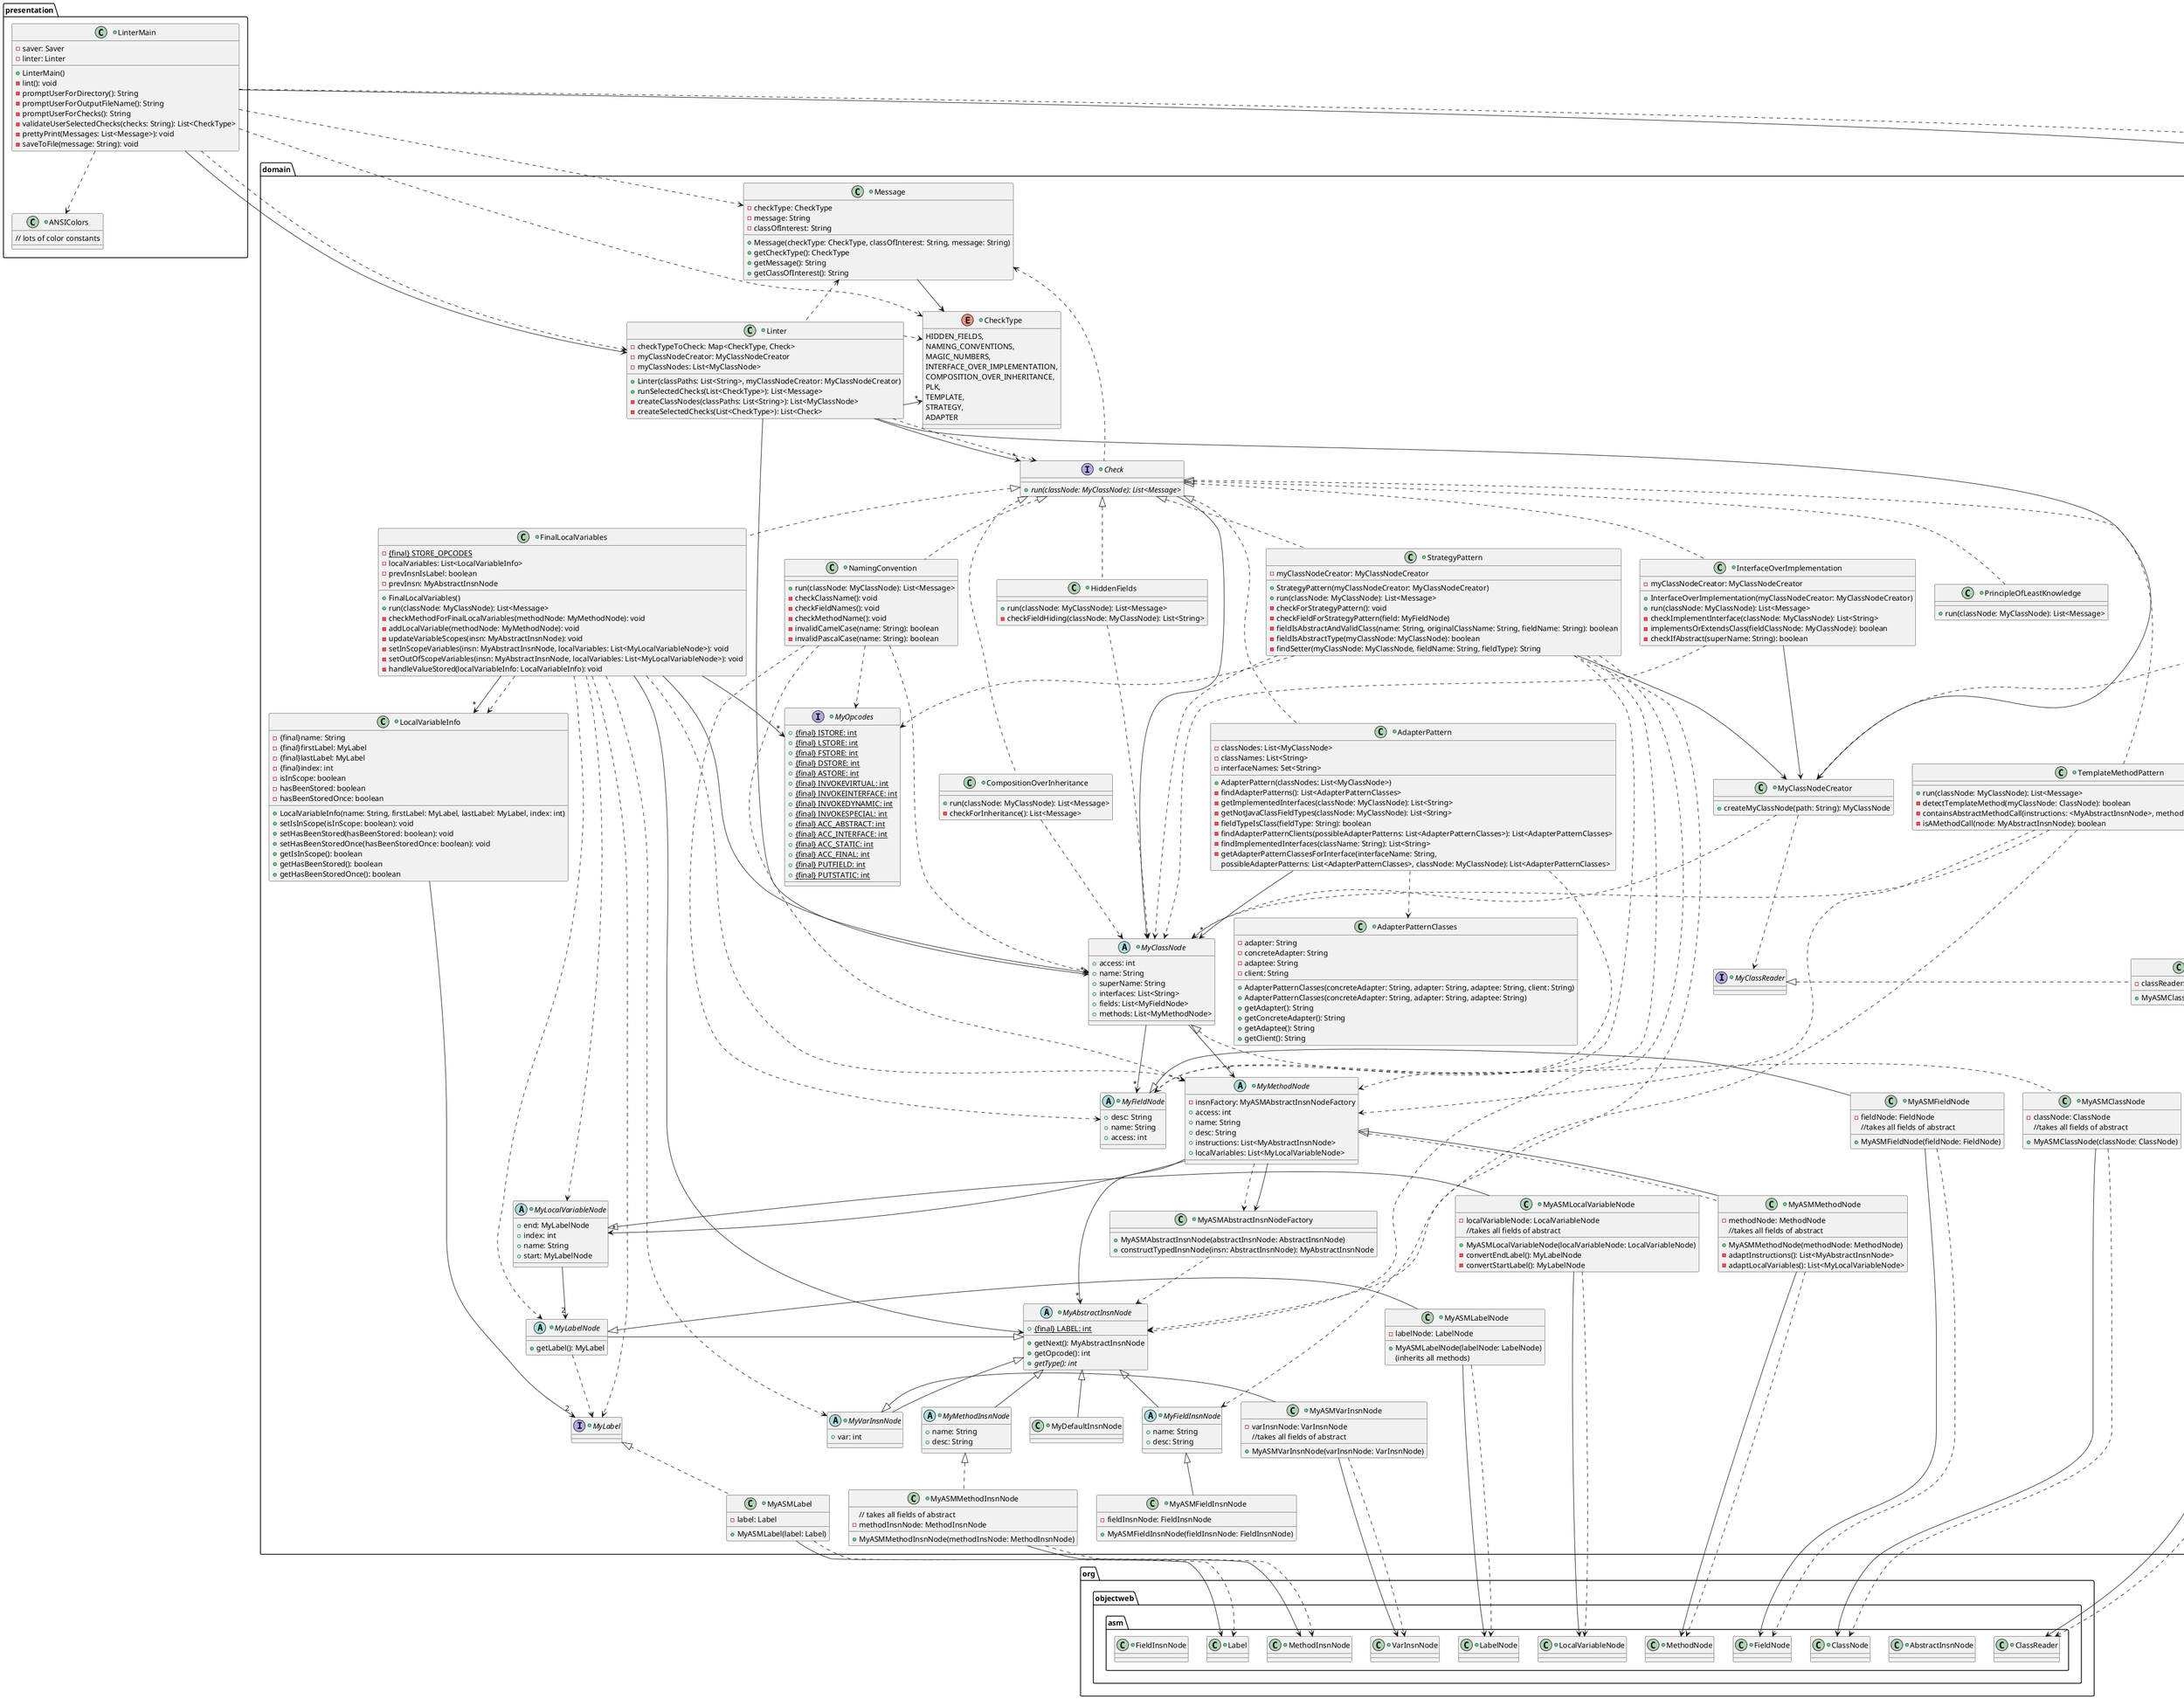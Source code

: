 @startuml
package presentation {
    +class ANSIColors {
        // lots of color constants
    }


    +class LinterMain {
        -saver: Saver
        -linter: Linter
        +LinterMain()
        -lint(): void
        -promptUserForDirectory(): String
        -promptUserForOutputFileName(): String
        -promptUserForChecks(): String
        -validateUserSelectedChecks(checks: String): List<CheckType>
        -prettyPrint(Messages: List<Message>): void
        -saveToFile(message: String): void
    }

    }

package domain {
    +class Linter {
        -checkTypeToCheck: Map<CheckType, Check>
        -myClassNodeCreator: MyClassNodeCreator
        -myClassNodes: List<MyClassNode>
        +Linter(classPaths: List<String>, myClassNodeCreator: MyClassNodeCreator)
        +runSelectedChecks(List<CheckType>): List<Message>
        -createClassNodes(classPaths: List<String>): List<MyClassNode>
        -createSelectedChecks(List<CheckType>): List<Check>
    }
    +interface Check {
        +{abstract}run(classNode: MyClassNode): List<Message>
    }

    +enum CheckType {
        HIDDEN_FIELDS,
        NAMING_CONVENTIONS,
        MAGIC_NUMBERS,
        INTERFACE_OVER_IMPLEMENTATION,
        COMPOSITION_OVER_INHERITANCE,
        PLK,
        TEMPLATE,
        STRATEGY,
        ADAPTER
    }
    +class Message {
        -checkType: CheckType
        -message: String
        -classOfInterest: String
        +Message(checkType: CheckType, classOfInterest: String, message: String)
        +getCheckType(): CheckType
        +getMessage(): String
        +getClassOfInterest(): String
    }

    +class MyClassNodeCreator {
        +createMyClassNode(path: String): MyClassNode
    }

    +class AdapterPattern {
        -classNodes: List<MyClassNode>
        -classNames: List<String>
        -interfaceNames: Set<String>

        +AdapterPattern(classNodes: List<MyClassNode>)
        -findAdapterPatterns(): List<AdapterPatternClasses>
        -getImplementedInterfaces(classNode: MyClassNode): List<String>
        -getNotJavaClassFieldTypes(classNode: MyClassNode): List<String>
        -fieldTypeIsClass(fieldType: String): boolean
        -findAdapterPatternClients(possibleAdapterPatterns: List<AdapterPatternClasses>): List<AdapterPatternClasses>
        -findImplementedInterfaces(className: String): List<String>
        -getAdapterPatternClassesForInterface(interfaceName: String,
        possibleAdapterPatterns: List<AdapterPatternClasses>, classNode: MyClassNode): List<AdapterPatternClasses>
    }

    +class AdapterPatternClasses {
        -adapter: String
        -concreteAdapter: String
        -adaptee: String
        -client: String
        +AdapterPatternClasses(concreteAdapter: String, adapter: String, adaptee: String, client: String)
        +AdapterPatternClasses(concreteAdapter: String, adapter: String, adaptee: String)
        +getAdapter(): String
        +getConcreteAdapter(): String
        +getAdaptee(): String
        +getClient(): String
    }

    +class CompositionOverInheritance{
        +run(classNode: MyClassNode): List<Message>
        -checkForInheritance(): List<Message>
    }

    +class FinalLocalVariables {
        -{static}{final} STORE_OPCODES
        -localVariables: List<LocalVariableInfo>
        -prevInsnIsLabel: boolean
        -prevInsn: MyAbstractInsnNode

        +FinalLocalVariables()
        +run(classNode: MyClassNode): List<Message>
        -checkMethodForFinalLocalVariables(methodNode: MyMethodNode): void
        -addLocalVariable(methodNode: MyMethodNode): void
        -updateVariableScopes(insn: MyAbstractInsnNode): void
        -setInScopeVariables(insn: MyAbstractInsnNode, localVariables: List<MyLocalVariableNode>): void
        -setOutOfScopeVariables(insn: MyAbstractInsnNode, localVariables: List<MyLocalVariableNode>): void
        -handleValueStored(localVariableInfo: LocalVariableInfo): void
    }

    +class HiddenFields {
        +run(classNode: MyClassNode): List<Message>
        -checkFieldHiding(classNode: MyClassNode): List<String>
    }

    +class InterfaceOverImplementation {
        -myClassNodeCreator: MyClassNodeCreator

        +InterfaceOverImplementation(myClassNodeCreator: MyClassNodeCreator)
        +run(classNode: MyClassNode): List<Message>
        -checkImplementInterface(classNode: MyClassNode): List<String>
        -implementsOrExtendsClass(fieldClassNode: MyClassNode): boolean
        -checkIfAbstract(superName: String): boolean
    }

    +class LocalVariableInfo {
        -{final}name: String
        -{final}firstLabel: MyLabel
        -{final}lastLabel: MyLabel
        -{final}index: int
        -isInScope: boolean
        -hasBeenStored: boolean
        -hasBeenStoredOnce: boolean

        +LocalVariableInfo(name: String, firstLabel: MyLabel, lastLabel: MyLabel, index: int)
        +setIsInScope(isInScope: boolean): void
        +setHasBeenStored(hasBeenStored: boolean): void
        +setHasBeenStoredOnce(hasBeenStoredOnce: boolean): void
        +getIsInScope(): boolean
        +getHasBeenStored(): boolean
        +getHasBeenStoredOnce(): boolean
    }

     +class NamingConvention {
        +run(classNode: MyClassNode): List<Message>
        -checkClassName(): void
        -checkFieldNames(): void
        -checkMethodName(): void
        -invalidCamelCase(name: String): boolean
        -invalidPascalCase(name: String): boolean
    }

    +class PrincipleOfLeastKnowledge {
        +run(classNode: MyClassNode): List<Message>
    }

    +class StrategyPattern {
        -myClassNodeCreator: MyClassNodeCreator

        +StrategyPattern(myClassNodeCreator: MyClassNodeCreator)
        +run(classNode: MyClassNode): List<Message>
        -checkForStrategyPattern(): void
        -checkFieldForStrategyPattern(field: MyFieldNode)
        -fieldIsAbstractAndValidClass(name: String, originalClassName: String, fieldName: String): boolean
        -fieldIsAbstractType(myClassNode: MyClassNode): boolean
        -findSetter(myClassNode: MyClassNode, fieldName: String, fieldType): String
    }

    +class TemplateMethodPattern{
        +run(classNode: MyClassNode): List<Message>
        -detectTemplateMethod(myClassNode: ClassNode): boolean
        -containsAbstractMethodCall(instructions: <MyAbstractInsnNode>, methods: List<MyMethodNode>): boolean
        -isAMethodCall(node: MyAbstractInsnNode): boolean
    }


    +abstract class MyAbstractInsnNode {
        +{static}{final} LABEL: int
        +getNext(): MyAbstractInsnNode
        +getOpcode(): int
        +{abstract}getType(): int

    }

    +class MyASMAbstractInsnNodeFactory{
        +MyASMAbstractInsnNode(abstractInsnNode: AbstractInsnNode)
        +constructTypedInsnNode(insn: AbstractInsnNode): MyAbstractInsnNode
      }

    +abstract class MyClassNode {
        +access: int
        +name: String
        +superName: String
        +interfaces: List<String>
        +fields: List<MyFieldNode>
        +methods: List<MyMethodNode>
    }

    +class MyASMClassNode{
        -classNode: ClassNode
        //takes all fields of abstract
        +MyASMClassNode(classNode: ClassNode)
    }

    +interface MyClassReader {
    }

    +class MyASMClassReader{
        -classReader: ClassReader

        +MyASMClassReader(classReader: ClassReader)
    }

    +abstract class MyFieldNode {
        +desc: String
        +name: String
        +access: int
    }

    +class MyASMFieldNode {
        -fieldNode: FieldNode
        //takes all fields of abstract

        +MyASMFieldNode(fieldNode: FieldNode)
    }

    +interface MyLabel {
    }

    +class MyASMLabel{
        - label: Label

        +MyASMLabel(label: Label)
    }

    +abstract class MyMethodNode {
        -insnFactory: MyASMAbstractInsnNodeFactory
        +access: int
        +name: String
        +desc: String
        +instructions: List<MyAbstractInsnNode>
        +localVariables: List<MyLocalVariableNode>
    }

    +class MyASMMethodNode{
        -methodNode: MethodNode
        //takes all fields of abstract

        +MyASMMethodNode(methodNode: MethodNode)
        -adaptInstructions(): List<MyAbstractInsnNode>
        -adaptLocalVariables(): List<MyLocalVariableNode>
    }


    +abstract class MyLocalVariableNode {
        +end: MyLabelNode
        +index: int
        +name: String
        +start: MyLabelNode

    }

    +class MyASMLocalVariableNode{
       -localVariableNode: LocalVariableNode
       //takes all fields of abstract

       +MyASMLocalVariableNode(localVariableNode: LocalVariableNode)
       -convertEndLabel(): MyLabelNode
       -convertStartLabel(): MyLabelNode
    }

    +abstract class MyLabelNode{
        +getLabel(): MyLabel
    }

    +class MyASMLabelNode {
        -labelNode: LabelNode

        +MyASMLabelNode(labelNode: LabelNode)
        (inherits all methods)
    }

    +abstract class MyMethodInsnNode{
        +name: String
        +desc: String
    }

    +class MyASMMethodInsnNode{
        // takes all fields of abstract
        - methodInsnNode: MethodInsnNode

        +MyASMMethodInsnNode(methodInsNode: MethodInsnNode)

    }

    +abstract class MyVarInsnNode {
           +var: int
       }
    +class MyASMVarInsnNode {
        - varInsnNode: VarInsnNode
        //takes all fields of abstract

        +MyASMVarInsnNode(varInsnNode: VarInsnNode)
    }

    +abstract class MyFieldInsnNode{
        +name: String
        +desc: String
    }

    +class MyASMFieldInsnNode{
        -fieldInsnNode: FieldInsnNode

        +MyASMFieldInsnNode(fieldInsnNode: FieldInsnNode)
    }

    +class MyDefaultInsnNode{

    }

    +interface MyOpcodes {
        + {static}{final} ISTORE: int
        + {static}{final} LSTORE: int
        + {static}{final} FSTORE: int
        + {static}{final} DSTORE: int
        + {static}{final} ASTORE: int
        + {static}{final} INVOKEVIRTUAL: int
        + {static}{final} INVOKEINTERFACE: int
        + {static}{final} INVOKEDYNAMIC: int
        + {static}{final} INVOKESPECIAL: int
        + {static}{final} ACC_ABSTRACT: int
        + {static}{final} ACC_INTERFACE: int
        + {static}{final} ACC_STATIC: int
        + {static}{final} ACC_FINAL: int
        + {static}{final} PUTFIELD: int
        + {static}{final} PUTSTATIC: int
    }
}

package datasource {

    +interface Saver {
        +{abstract} saveMessage(message: String): void
    }
    +class MessageSaver implements Saver {
        +saveMessage(message: String): void
    }
}

package org.objectweb.asm {
    +class AbstractInsnNode {
    }

    +class ClassNode {
    }

    +class ClassReader {
    }

    +class FieldNode {
    }

    +class Label {
    }

    +class LabelNode {
    }

    +class LocalVariableNode{
    }

    +class MethodInsnNode{
    }

    +class MethodNode {
    }

    +class VarInsnNode {
    }
    +class FieldInsnNode{
    }
}

LinterMain ..> ANSIColors
LinterMain ..> CheckType
LinterMain ..> Message
LinterMain --> Linter
LinterMain ..> Linter
LinterMain ..> MyClassNodeCreator
LinterMain --> Saver
'LinterMain .down.> domain.MyClassNode
'LinterMain .down.> domain.MyClassReader

Linter -> "*"CheckType
Linter --> "*"Check
Linter ..> Check
Linter -> MyClassNodeCreator
Linter --> "*" MyClassNode
Linter ..> CheckType
Linter .up.> Message

Message --> CheckType


'MyASMAbstractInsnNode --up|>  MyAbstractInsnNode
MyASMClassNode ..up|> MyClassNode
MyASMClassReader .up|> MyClassReader
MyASMFieldNode -up|> MyFieldNode
MyASMLabel ..up|> MyLabel
MyASMMethodNode ..up|> MyMethodNode
MyASMLabelNode -|> MyLabelNode
MyASMLocalVariableNode -up|> MyLocalVariableNode
MyASMMethodInsnNode ..up|> MyMethodInsnNode
MyMethodInsnNode -up-|> MyAbstractInsnNode
MyASMMethodNode -up-|> MyMethodNode
MyASMVarInsnNode -up|> MyVarInsnNode
MyLabelNode -|> MyAbstractInsnNode
MyVarInsnNode -up-|> MyAbstractInsnNode
MyASMFieldInsnNode -up-|> MyFieldInsnNode
MyFieldInsnNode -up-|> MyAbstractInsnNode
MyDefaultInsnNode -up-|> MyAbstractInsnNode

MyASMAbstractInsnNodeFactory ..> MyAbstractInsnNode
MyMethodNode ..> MyASMAbstractInsnNodeFactory
MyMethodNode --> MyASMAbstractInsnNodeFactory

Check .up> Message
Check --> domain.MyClassNode
Check <|.. AdapterPattern
Check <|.. FinalLocalVariables
Check <|.. PrincipleOfLeastKnowledge
Check <|.. HiddenFields
Check <|.. InterfaceOverImplementation
Check <|.. TemplateMethodPattern
Check <|.. StrategyPattern
Check <|.. NamingConvention
Check <|.. CompositionOverInheritance


MyClassNodeCreator ..> MyClassNode
MyClassNodeCreator ..> MyClassReader

InterfaceOverImplementation --> MyClassNodeCreator

StrategyPattern --> MyClassNodeCreator
StrategyPattern ..> MyClassNode
StrategyPattern ..> MyFieldNode
StrategyPattern ..> MyFieldInsnNode
StrategyPattern ..> MyAbstractInsnNode
StrategyPattern ..> MyMethodNode
StrategyPattern ..> MyOpcodes

TemplateMethodPattern ..> MyAbstractInsnNode
TemplateMethodPattern ..> MyMethodNode
TemplateMethodPattern ..> MyClassNode

CompositionOverInheritance ..> MyClassNode

NamingConvention ..> MyClassNode
NamingConvention ..> MyFieldNode
NamingConvention ..> MyMethodNode
NamingConvention ..> MyOpcodes


AdapterPattern ..> AdapterPatternClasses
AdapterPattern -->"*" MyClassNode
AdapterPattern ..> MyFieldNode


FinalLocalVariables -->"*" LocalVariableInfo
FinalLocalVariables ..> LocalVariableInfo
FinalLocalVariables --> MyAbstractInsnNode
FinalLocalVariables --> MyClassNode
FinalLocalVariables ..> MyLabel
FinalLocalVariables ..> MyLabelNode
FinalLocalVariables .....> MyLocalVariableNode
FinalLocalVariables ..> MyMethodNode
FinalLocalVariables -->"*" MyOpcodes
FinalLocalVariables ..> MyVarInsnNode

HiddenFields ..> MyClassNode

InterfaceOverImplementation ..> MyClassNode


LocalVariableInfo -->"2" MyLabel

'MyASMAbstractInsnNode --> org.objectweb.asm.AbstractInsnNode
'MyASMAbstractInsnNode ..> org.objectweb.asm.AbstractInsnNode

MyASMClassNode --> org.objectweb.asm.ClassNode
MyASMClassNode ..> org.objectweb.asm.ClassNode

MyASMClassReader --> org.objectweb.asm.ClassReader
MyASMClassReader ..> org.objectweb.asm.ClassReader

MyASMFieldNode --> org.objectweb.asm.FieldNode
MyASMFieldNode ..> org.objectweb.asm.FieldNode

MyASMLabel --> org.objectweb.asm.Label
MyASMLabel ..> org.objectweb.asm.Label

MyASMLabelNode --> org.objectweb.asm.LabelNode
MyASMLabelNode ..> org.objectweb.asm.LabelNode

MyASMLocalVariableNode -down--> org.objectweb.asm.LocalVariableNode
MyASMLocalVariableNode .down..> org.objectweb.asm.LocalVariableNode

MyASMMethodInsnNode -> org.objectweb.asm.MethodInsnNode
MyASMMethodInsnNode .> org.objectweb.asm.MethodInsnNode

MyASMMethodNode --> org.objectweb.asm.MethodNode
MyASMMethodNode ..> org.objectweb.asm.MethodNode

MyASMVarInsnNode --> org.objectweb.asm.VarInsnNode
MyASMVarInsnNode ..> org.objectweb.asm.VarInsnNode

MyClassNode -->"*" MyFieldNode
MyClassNode -->"*" MyMethodNode

MyLabelNode ..> MyLabel

MyLocalVariableNode -->"2" MyLabelNode

MyMethodNode -->"*" MyLocalVariableNode
MyMethodNode -->"*" MyAbstractInsnNode



@enduml